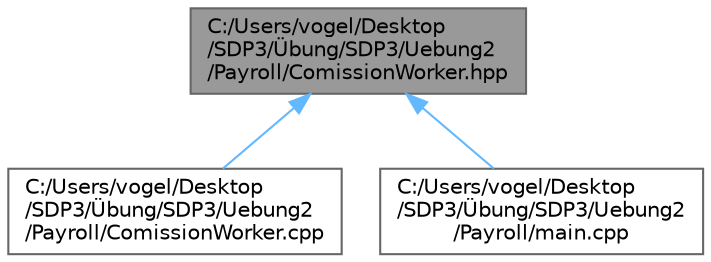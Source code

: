 digraph "C:/Users/vogel/Desktop/SDP3/Übung/SDP3/Uebung2/Payroll/ComissionWorker.hpp"
{
 // LATEX_PDF_SIZE
  bgcolor="transparent";
  edge [fontname=Helvetica,fontsize=10,labelfontname=Helvetica,labelfontsize=10];
  node [fontname=Helvetica,fontsize=10,shape=box,height=0.2,width=0.4];
  Node1 [id="Node000001",label="C:/Users/vogel/Desktop\l/SDP3/Übung/SDP3/Uebung2\l/Payroll/ComissionWorker.hpp",height=0.2,width=0.4,color="gray40", fillcolor="grey60", style="filled", fontcolor="black",tooltip="ComissionWorker Class - inherits from Employee."];
  Node1 -> Node2 [id="edge1_Node000001_Node000002",dir="back",color="steelblue1",style="solid",tooltip=" "];
  Node2 [id="Node000002",label="C:/Users/vogel/Desktop\l/SDP3/Übung/SDP3/Uebung2\l/Payroll/ComissionWorker.cpp",height=0.2,width=0.4,color="grey40", fillcolor="white", style="filled",URL="$_comission_worker_8cpp.html",tooltip="ComissionWorker Class - inherits from Employee."];
  Node1 -> Node3 [id="edge2_Node000001_Node000003",dir="back",color="steelblue1",style="solid",tooltip=" "];
  Node3 [id="Node000003",label="C:/Users/vogel/Desktop\l/SDP3/Übung/SDP3/Uebung2\l/Payroll/main.cpp",height=0.2,width=0.4,color="grey40", fillcolor="white", style="filled",URL="$main_8cpp.html",tooltip="Testdriver for the Company."];
}
